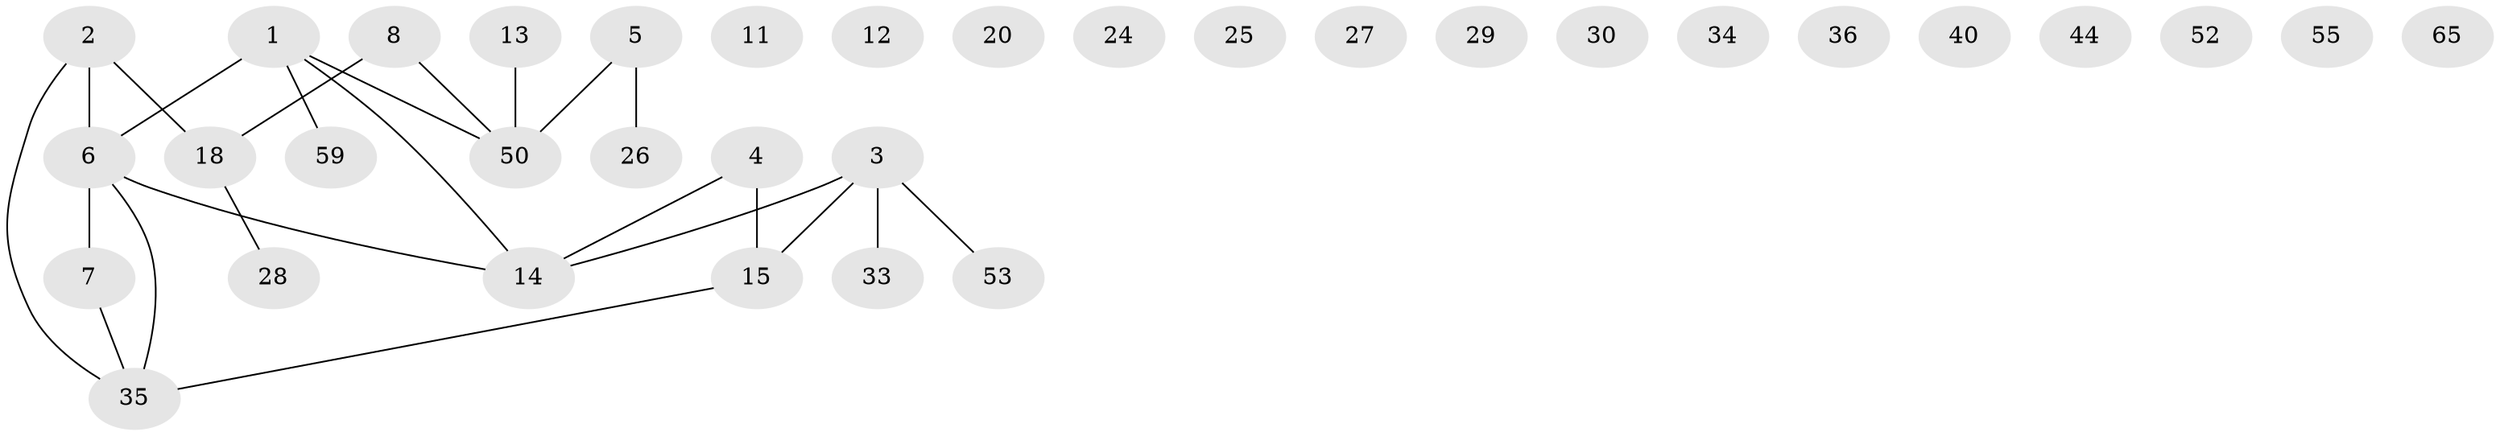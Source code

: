 // original degree distribution, {2: 0.16666666666666666, 3: 0.18055555555555555, 1: 0.3194444444444444, 7: 0.013888888888888888, 0: 0.19444444444444445, 4: 0.1111111111111111, 5: 0.013888888888888888}
// Generated by graph-tools (version 1.1) at 2025/16/03/04/25 18:16:44]
// undirected, 34 vertices, 24 edges
graph export_dot {
graph [start="1"]
  node [color=gray90,style=filled];
  1 [super="+23+31"];
  2;
  3 [super="+63+39+43"];
  4 [super="+37"];
  5 [super="+19"];
  6 [super="+67+71+49+42+21"];
  7 [super="+70+9"];
  8 [super="+10+56"];
  11;
  12;
  13 [super="+66+17+16"];
  14 [super="+41"];
  15;
  18 [super="+62+32"];
  20;
  24;
  25;
  26;
  27;
  28;
  29;
  30;
  33;
  34 [super="+47"];
  35 [super="+45+64"];
  36;
  40;
  44;
  50;
  52;
  53;
  55;
  59;
  65;
  1 -- 59;
  1 -- 6 [weight=2];
  1 -- 50;
  1 -- 14;
  2 -- 35;
  2 -- 6;
  2 -- 18;
  3 -- 14 [weight=2];
  3 -- 33;
  3 -- 53;
  3 -- 15;
  4 -- 15;
  4 -- 14;
  5 -- 26;
  5 -- 50;
  6 -- 7;
  6 -- 35;
  6 -- 14 [weight=2];
  7 -- 35;
  8 -- 18;
  8 -- 50;
  13 -- 50;
  15 -- 35;
  18 -- 28;
}
